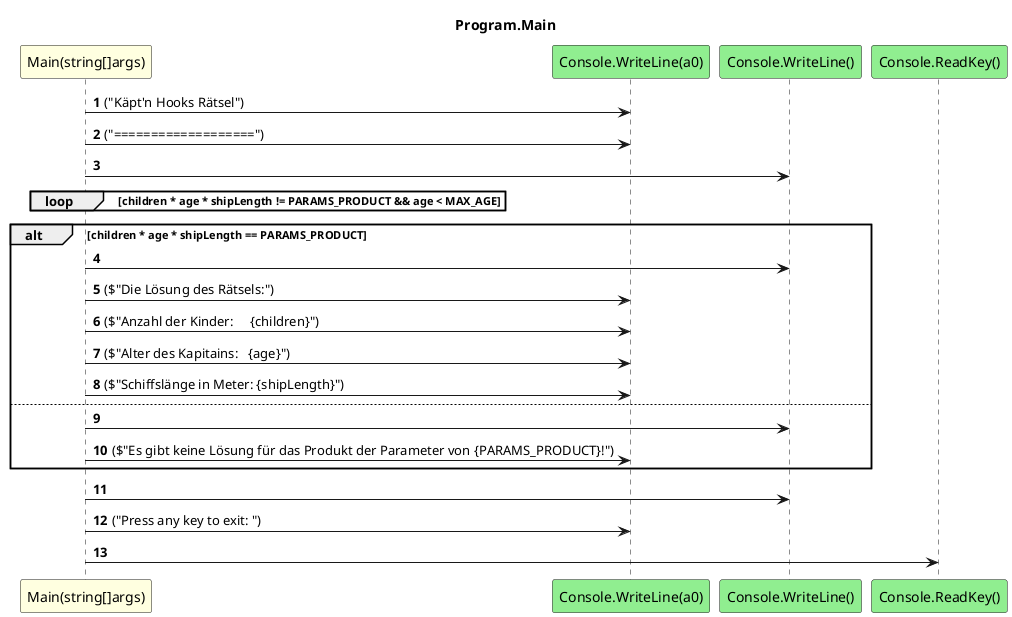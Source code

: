 @startuml Program.Main
title Program.Main
participant "Main(string[]args)" as Main_p0 #LightYellow
participant "Console.WriteLine(a0)" as Console_WriteLine_a0 #LightGreen
participant "Console.WriteLine()" as Console_WriteLine #LightGreen
participant "Console.ReadKey()" as Console_ReadKey #LightGreen
autonumber
Main_p0 -> Console_WriteLine_a0 : ("Käpt'n Hooks Rätsel")
Main_p0 -> Console_WriteLine_a0 : ("===================")
Main_p0 -> Console_WriteLine
loop children * age * shipLength != PARAMS_PRODUCT && age < MAX_AGE
end
alt children * age * shipLength == PARAMS_PRODUCT
    Main_p0 -> Console_WriteLine
    Main_p0 -> Console_WriteLine_a0 : ($"Die Lösung des Rätsels:")
    Main_p0 -> Console_WriteLine_a0 : ($"Anzahl der Kinder:     {children}")
    Main_p0 -> Console_WriteLine_a0 : ($"Alter des Kapitains:   {age}")
    Main_p0 -> Console_WriteLine_a0 : ($"Schiffslänge in Meter: {shipLength}")
    else
        Main_p0 -> Console_WriteLine
        Main_p0 -> Console_WriteLine_a0 : ($"Es gibt keine Lösung für das Produkt der Parameter von {PARAMS_PRODUCT}!")
end
Main_p0 -> Console_WriteLine
Main_p0 -> Console_WriteLine_a0 : ("Press any key to exit: ")
Main_p0 -> Console_ReadKey
@enduml
